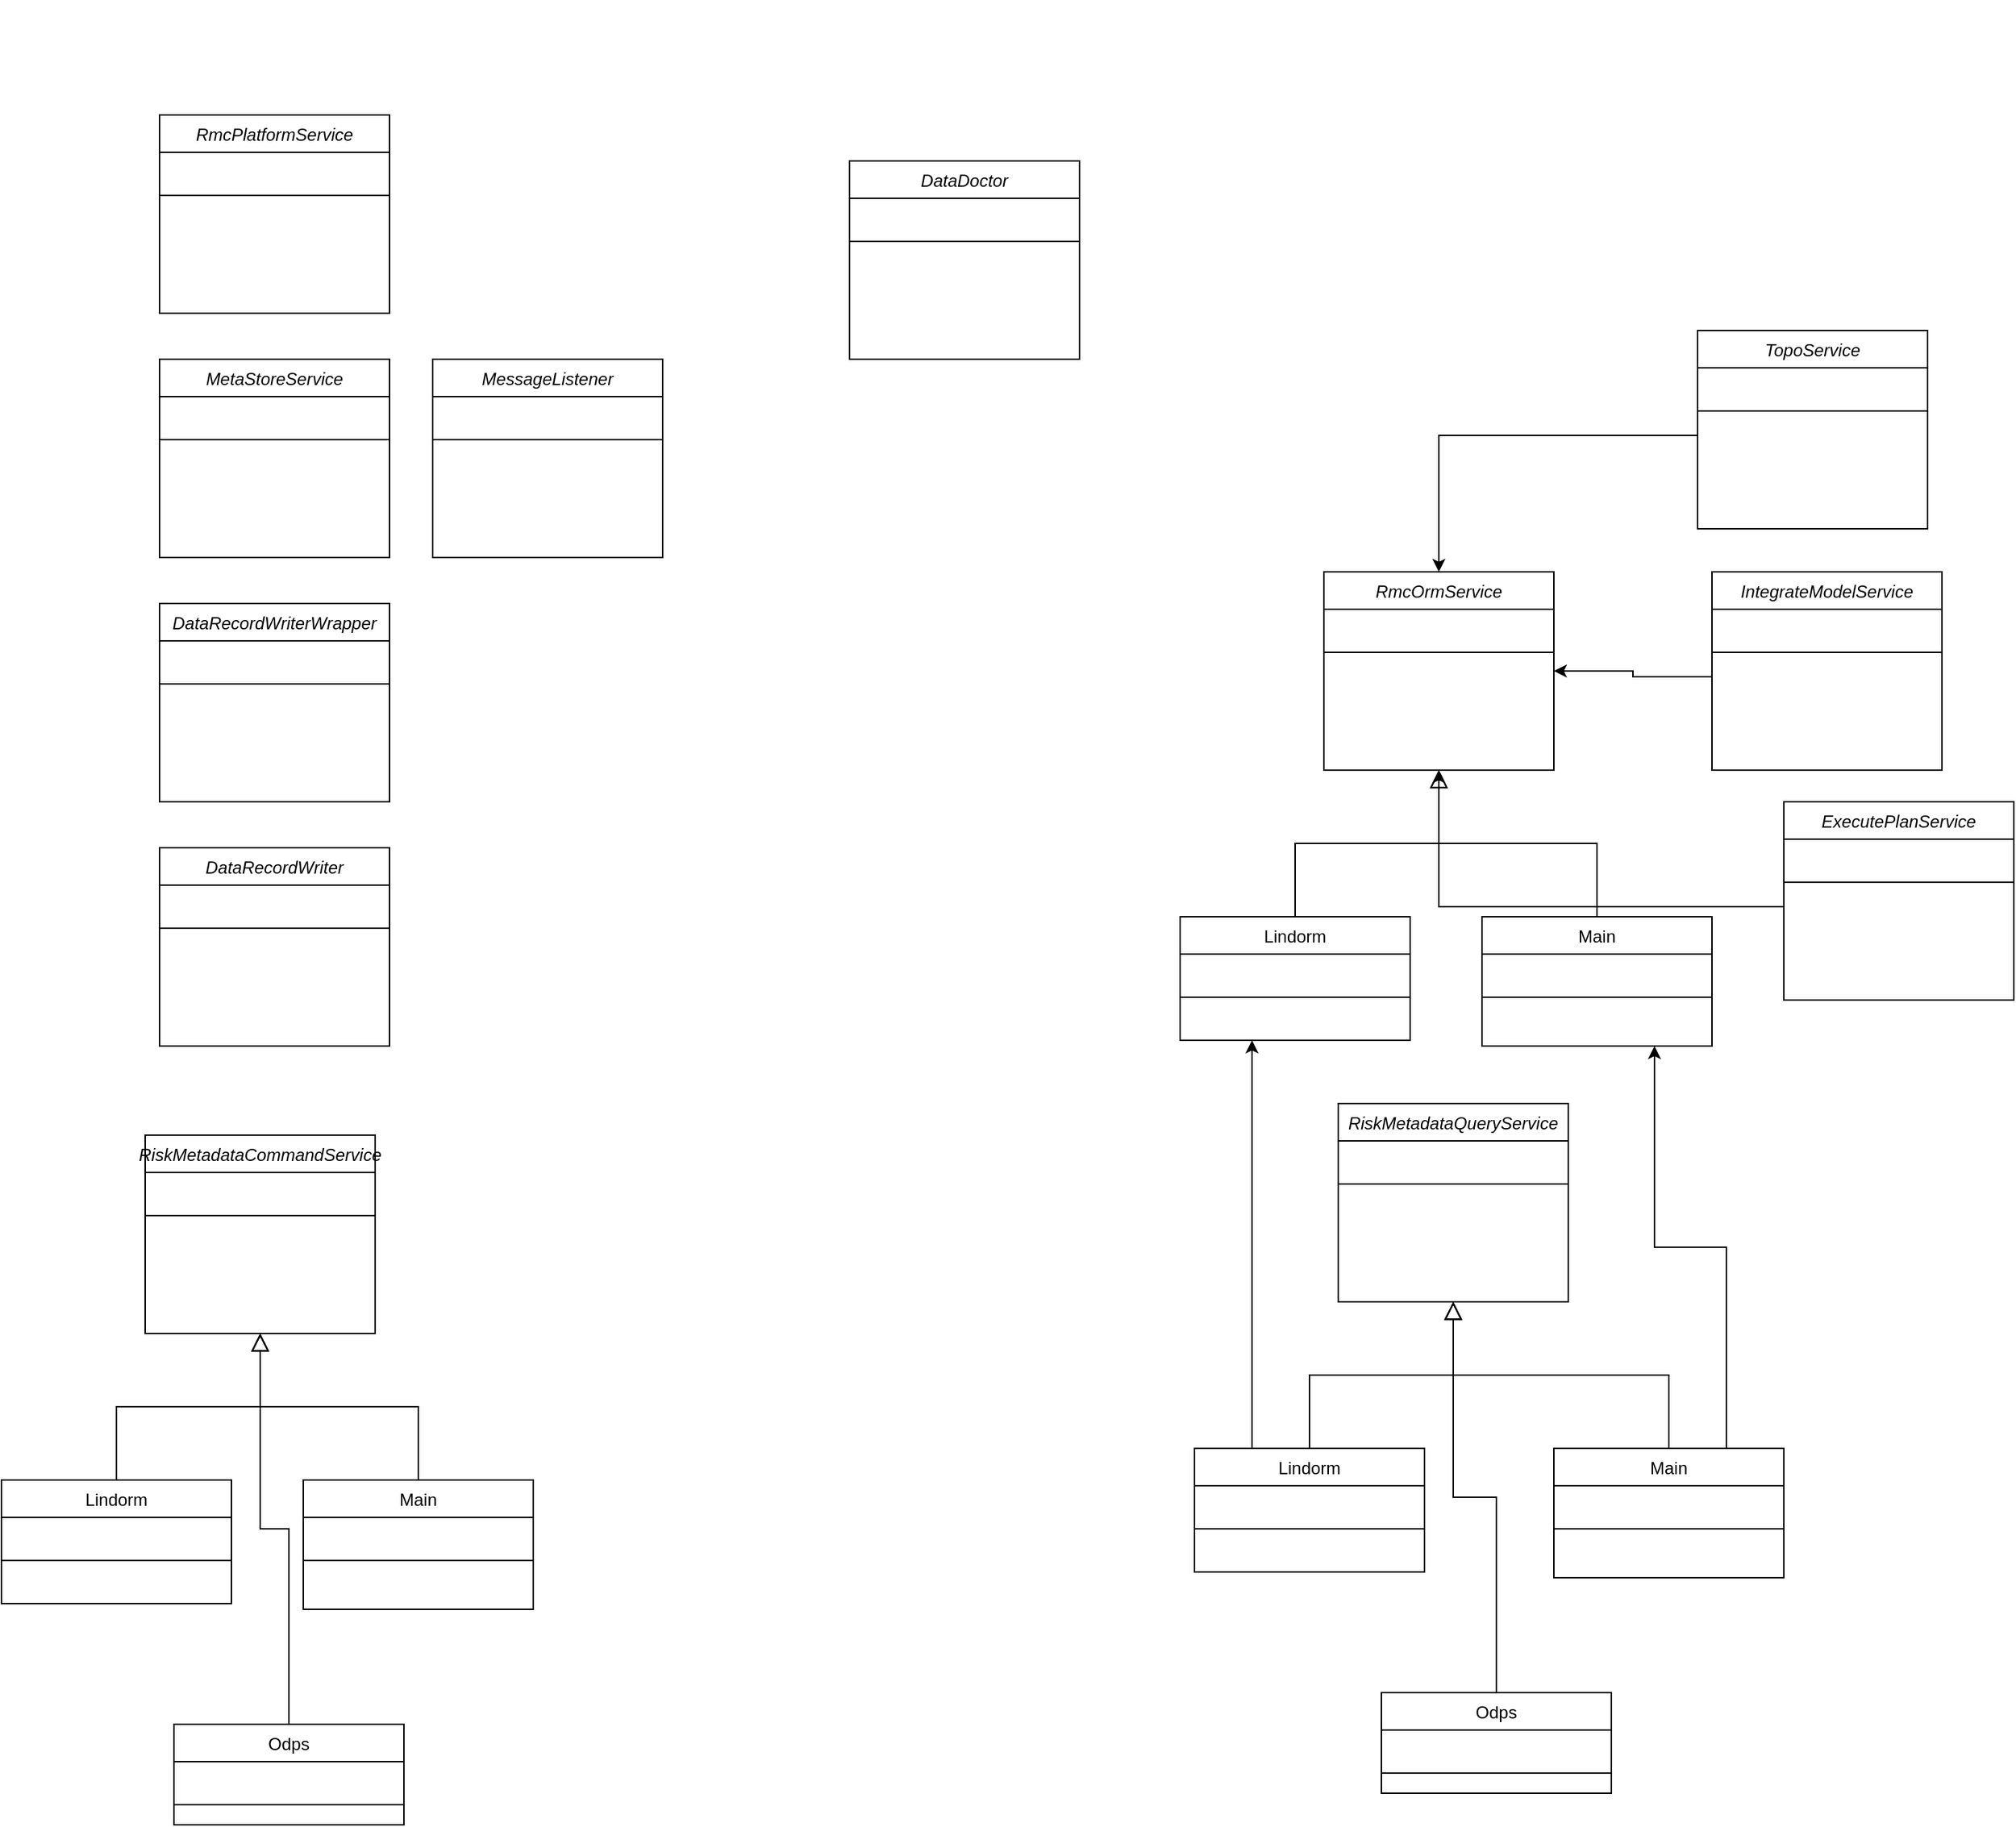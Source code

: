 <mxfile version="13.3.9" type="github">
  <diagram id="C5RBs43oDa-KdzZeNtuy" name="Page-1">
    <mxGraphModel dx="2713" dy="2498" grid="1" gridSize="10" guides="1" tooltips="1" connect="1" arrows="1" fold="1" page="1" pageScale="1" pageWidth="827" pageHeight="1169" math="0" shadow="0">
      <root>
        <mxCell id="WIyWlLk6GJQsqaUBKTNV-0" />
        <mxCell id="WIyWlLk6GJQsqaUBKTNV-1" parent="WIyWlLk6GJQsqaUBKTNV-0" />
        <mxCell id="zkfFHV4jXpPFQw0GAbJ--12" value="" style="endArrow=block;endSize=10;endFill=0;shadow=0;strokeWidth=1;rounded=0;edgeStyle=elbowEdgeStyle;elbow=vertical;" parent="WIyWlLk6GJQsqaUBKTNV-1" source="zkfFHV4jXpPFQw0GAbJ--6" target="zkfFHV4jXpPFQw0GAbJ--0" edge="1">
          <mxGeometry width="160" relative="1" as="geometry">
            <mxPoint x="250" y="373" as="sourcePoint" />
            <mxPoint x="250" y="373" as="targetPoint" />
          </mxGeometry>
        </mxCell>
        <mxCell id="zkfFHV4jXpPFQw0GAbJ--16" value="" style="endArrow=block;endSize=10;endFill=0;shadow=0;strokeWidth=1;rounded=0;edgeStyle=elbowEdgeStyle;elbow=vertical;" parent="WIyWlLk6GJQsqaUBKTNV-1" source="zkfFHV4jXpPFQw0GAbJ--13" target="zkfFHV4jXpPFQw0GAbJ--0" edge="1">
          <mxGeometry width="160" relative="1" as="geometry">
            <mxPoint x="260" y="543" as="sourcePoint" />
            <mxPoint x="360" y="441" as="targetPoint" />
          </mxGeometry>
        </mxCell>
        <mxCell id="yCxRsR1pQEP0NpyybWnr-8" value="" style="endArrow=block;endSize=10;endFill=0;shadow=0;strokeWidth=1;rounded=0;edgeStyle=elbowEdgeStyle;elbow=vertical;" edge="1" parent="WIyWlLk6GJQsqaUBKTNV-1" source="yCxRsR1pQEP0NpyybWnr-4" target="yCxRsR1pQEP0NpyybWnr-0">
          <mxGeometry width="160" relative="1" as="geometry">
            <mxPoint x="1080" y="351" as="sourcePoint" />
            <mxPoint x="1080" y="351" as="targetPoint" />
          </mxGeometry>
        </mxCell>
        <mxCell id="yCxRsR1pQEP0NpyybWnr-12" value="" style="endArrow=block;endSize=10;endFill=0;shadow=0;strokeWidth=1;rounded=0;edgeStyle=elbowEdgeStyle;elbow=vertical;" edge="1" parent="WIyWlLk6GJQsqaUBKTNV-1" source="yCxRsR1pQEP0NpyybWnr-9" target="yCxRsR1pQEP0NpyybWnr-0">
          <mxGeometry width="160" relative="1" as="geometry">
            <mxPoint x="1090" y="521" as="sourcePoint" />
            <mxPoint x="1190" y="419" as="targetPoint" />
          </mxGeometry>
        </mxCell>
        <mxCell id="yCxRsR1pQEP0NpyybWnr-19" value="" style="endArrow=block;endSize=10;endFill=0;shadow=0;strokeWidth=1;rounded=0;edgeStyle=elbowEdgeStyle;elbow=vertical;entryX=0.5;entryY=1;entryDx=0;entryDy=0;exitX=0.5;exitY=0;exitDx=0;exitDy=0;" edge="1" parent="WIyWlLk6GJQsqaUBKTNV-1" source="yCxRsR1pQEP0NpyybWnr-16" target="yCxRsR1pQEP0NpyybWnr-0">
          <mxGeometry width="160" relative="1" as="geometry">
            <mxPoint x="1300" y="518" as="sourcePoint" />
            <mxPoint x="1190" y="416" as="targetPoint" />
          </mxGeometry>
        </mxCell>
        <mxCell id="yCxRsR1pQEP0NpyybWnr-20" value="" style="endArrow=block;endSize=10;endFill=0;shadow=0;strokeWidth=1;rounded=0;edgeStyle=elbowEdgeStyle;elbow=vertical;exitX=0.5;exitY=0;exitDx=0;exitDy=0;" edge="1" parent="WIyWlLk6GJQsqaUBKTNV-1" source="yCxRsR1pQEP0NpyybWnr-13">
          <mxGeometry width="160" relative="1" as="geometry">
            <mxPoint x="890" y="550" as="sourcePoint" />
            <mxPoint x="350" y="428" as="targetPoint" />
          </mxGeometry>
        </mxCell>
        <mxCell id="zkfFHV4jXpPFQw0GAbJ--0" value="RiskMetadataCommandService" style="swimlane;fontStyle=2;align=center;verticalAlign=top;childLayout=stackLayout;horizontal=1;startSize=26;horizontalStack=0;resizeParent=1;resizeLast=0;collapsible=1;marginBottom=0;rounded=0;shadow=0;strokeWidth=1;" parent="WIyWlLk6GJQsqaUBKTNV-1" vertex="1">
          <mxGeometry x="270" y="290" width="160" height="138" as="geometry">
            <mxRectangle x="230" y="140" width="160" height="26" as="alternateBounds" />
          </mxGeometry>
        </mxCell>
        <mxCell id="zkfFHV4jXpPFQw0GAbJ--2" value=" " style="text;align=left;verticalAlign=top;spacingLeft=4;spacingRight=4;overflow=hidden;rotatable=0;points=[[0,0.5],[1,0.5]];portConstraint=eastwest;rounded=0;shadow=0;html=0;" parent="zkfFHV4jXpPFQw0GAbJ--0" vertex="1">
          <mxGeometry y="26" width="160" height="26" as="geometry" />
        </mxCell>
        <mxCell id="zkfFHV4jXpPFQw0GAbJ--4" value="" style="line;html=1;strokeWidth=1;align=left;verticalAlign=middle;spacingTop=-1;spacingLeft=3;spacingRight=3;rotatable=0;labelPosition=right;points=[];portConstraint=eastwest;" parent="zkfFHV4jXpPFQw0GAbJ--0" vertex="1">
          <mxGeometry y="52" width="160" height="8" as="geometry" />
        </mxCell>
        <mxCell id="zkfFHV4jXpPFQw0GAbJ--5" value=" " style="text;align=left;verticalAlign=top;spacingLeft=4;spacingRight=4;overflow=hidden;rotatable=0;points=[[0,0.5],[1,0.5]];portConstraint=eastwest;" parent="zkfFHV4jXpPFQw0GAbJ--0" vertex="1">
          <mxGeometry y="60" width="160" height="26" as="geometry" />
        </mxCell>
        <mxCell id="zkfFHV4jXpPFQw0GAbJ--6" value="Lindorm" style="swimlane;fontStyle=0;align=center;verticalAlign=top;childLayout=stackLayout;horizontal=1;startSize=26;horizontalStack=0;resizeParent=1;resizeLast=0;collapsible=1;marginBottom=0;rounded=0;shadow=0;strokeWidth=1;" parent="WIyWlLk6GJQsqaUBKTNV-1" vertex="1">
          <mxGeometry x="170" y="530" width="160" height="86" as="geometry">
            <mxRectangle x="130" y="380" width="160" height="26" as="alternateBounds" />
          </mxGeometry>
        </mxCell>
        <mxCell id="zkfFHV4jXpPFQw0GAbJ--7" value=" " style="text;align=left;verticalAlign=top;spacingLeft=4;spacingRight=4;overflow=hidden;rotatable=0;points=[[0,0.5],[1,0.5]];portConstraint=eastwest;" parent="zkfFHV4jXpPFQw0GAbJ--6" vertex="1">
          <mxGeometry y="26" width="160" height="26" as="geometry" />
        </mxCell>
        <mxCell id="zkfFHV4jXpPFQw0GAbJ--9" value="" style="line;html=1;strokeWidth=1;align=left;verticalAlign=middle;spacingTop=-1;spacingLeft=3;spacingRight=3;rotatable=0;labelPosition=right;points=[];portConstraint=eastwest;" parent="zkfFHV4jXpPFQw0GAbJ--6" vertex="1">
          <mxGeometry y="52" width="160" height="8" as="geometry" />
        </mxCell>
        <mxCell id="zkfFHV4jXpPFQw0GAbJ--10" value=" " style="text;align=left;verticalAlign=top;spacingLeft=4;spacingRight=4;overflow=hidden;rotatable=0;points=[[0,0.5],[1,0.5]];portConstraint=eastwest;fontStyle=4" parent="zkfFHV4jXpPFQw0GAbJ--6" vertex="1">
          <mxGeometry y="60" width="160" height="26" as="geometry" />
        </mxCell>
        <mxCell id="zkfFHV4jXpPFQw0GAbJ--13" value="Main" style="swimlane;fontStyle=0;align=center;verticalAlign=top;childLayout=stackLayout;horizontal=1;startSize=26;horizontalStack=0;resizeParent=1;resizeLast=0;collapsible=1;marginBottom=0;rounded=0;shadow=0;strokeWidth=1;" parent="WIyWlLk6GJQsqaUBKTNV-1" vertex="1">
          <mxGeometry x="380" y="530" width="160" height="90" as="geometry">
            <mxRectangle x="340" y="380" width="170" height="26" as="alternateBounds" />
          </mxGeometry>
        </mxCell>
        <mxCell id="zkfFHV4jXpPFQw0GAbJ--14" value=" " style="text;align=left;verticalAlign=top;spacingLeft=4;spacingRight=4;overflow=hidden;rotatable=0;points=[[0,0.5],[1,0.5]];portConstraint=eastwest;" parent="zkfFHV4jXpPFQw0GAbJ--13" vertex="1">
          <mxGeometry y="26" width="160" height="26" as="geometry" />
        </mxCell>
        <mxCell id="zkfFHV4jXpPFQw0GAbJ--15" value="" style="line;html=1;strokeWidth=1;align=left;verticalAlign=middle;spacingTop=-1;spacingLeft=3;spacingRight=3;rotatable=0;labelPosition=right;points=[];portConstraint=eastwest;" parent="zkfFHV4jXpPFQw0GAbJ--13" vertex="1">
          <mxGeometry y="52" width="160" height="8" as="geometry" />
        </mxCell>
        <mxCell id="yCxRsR1pQEP0NpyybWnr-35" style="edgeStyle=orthogonalEdgeStyle;rounded=0;orthogonalLoop=1;jettySize=auto;html=1;exitX=0.25;exitY=0;exitDx=0;exitDy=0;" edge="1" parent="WIyWlLk6GJQsqaUBKTNV-1" source="yCxRsR1pQEP0NpyybWnr-4" target="yCxRsR1pQEP0NpyybWnr-30">
          <mxGeometry relative="1" as="geometry">
            <Array as="points">
              <mxPoint x="1040" y="288" />
              <mxPoint x="1040" y="288" />
            </Array>
          </mxGeometry>
        </mxCell>
        <mxCell id="yCxRsR1pQEP0NpyybWnr-13" value="Odps" style="swimlane;fontStyle=0;align=center;verticalAlign=top;childLayout=stackLayout;horizontal=1;startSize=26;horizontalStack=0;resizeParent=1;resizeLast=0;collapsible=1;marginBottom=0;rounded=0;shadow=0;strokeWidth=1;" vertex="1" parent="WIyWlLk6GJQsqaUBKTNV-1">
          <mxGeometry x="290" y="700" width="160" height="70" as="geometry">
            <mxRectangle x="340" y="380" width="170" height="26" as="alternateBounds" />
          </mxGeometry>
        </mxCell>
        <mxCell id="yCxRsR1pQEP0NpyybWnr-14" value=" " style="text;align=left;verticalAlign=top;spacingLeft=4;spacingRight=4;overflow=hidden;rotatable=0;points=[[0,0.5],[1,0.5]];portConstraint=eastwest;" vertex="1" parent="yCxRsR1pQEP0NpyybWnr-13">
          <mxGeometry y="26" width="160" height="26" as="geometry" />
        </mxCell>
        <mxCell id="yCxRsR1pQEP0NpyybWnr-15" value="" style="line;html=1;strokeWidth=1;align=left;verticalAlign=middle;spacingTop=-1;spacingLeft=3;spacingRight=3;rotatable=0;labelPosition=right;points=[];portConstraint=eastwest;" vertex="1" parent="yCxRsR1pQEP0NpyybWnr-13">
          <mxGeometry y="52" width="160" height="8" as="geometry" />
        </mxCell>
        <mxCell id="yCxRsR1pQEP0NpyybWnr-36" style="edgeStyle=orthogonalEdgeStyle;rounded=0;orthogonalLoop=1;jettySize=auto;html=1;exitX=0.75;exitY=0;exitDx=0;exitDy=0;entryX=0.75;entryY=1;entryDx=0;entryDy=0;" edge="1" parent="WIyWlLk6GJQsqaUBKTNV-1" source="yCxRsR1pQEP0NpyybWnr-9" target="yCxRsR1pQEP0NpyybWnr-31">
          <mxGeometry relative="1" as="geometry" />
        </mxCell>
        <mxCell id="yCxRsR1pQEP0NpyybWnr-21" value="" style="endArrow=block;endSize=10;endFill=0;shadow=0;strokeWidth=1;rounded=0;edgeStyle=elbowEdgeStyle;elbow=vertical;" edge="1" parent="WIyWlLk6GJQsqaUBKTNV-1" source="yCxRsR1pQEP0NpyybWnr-27" target="yCxRsR1pQEP0NpyybWnr-23">
          <mxGeometry width="160" relative="1" as="geometry">
            <mxPoint x="1070" y="-19" as="sourcePoint" />
            <mxPoint x="1070" y="-19" as="targetPoint" />
          </mxGeometry>
        </mxCell>
        <mxCell id="yCxRsR1pQEP0NpyybWnr-22" value="" style="endArrow=block;endSize=10;endFill=0;shadow=0;strokeWidth=1;rounded=0;edgeStyle=elbowEdgeStyle;elbow=vertical;" edge="1" parent="WIyWlLk6GJQsqaUBKTNV-1" source="yCxRsR1pQEP0NpyybWnr-31" target="yCxRsR1pQEP0NpyybWnr-23">
          <mxGeometry width="160" relative="1" as="geometry">
            <mxPoint x="1080" y="151" as="sourcePoint" />
            <mxPoint x="1180" y="49" as="targetPoint" />
          </mxGeometry>
        </mxCell>
        <mxCell id="yCxRsR1pQEP0NpyybWnr-37" value="&lt;pre style=&quot;background-color: #2b2b2b ; color: #a9b7c6 ; font-family: &amp;#34;menlo&amp;#34; ; font-size: 9.0pt&quot;&gt;&lt;br&gt;&lt;/pre&gt;" style="text;html=1;align=center;verticalAlign=middle;resizable=0;points=[];autosize=1;" vertex="1" parent="WIyWlLk6GJQsqaUBKTNV-1">
          <mxGeometry x="1524" y="72" width="20" height="40" as="geometry" />
        </mxCell>
        <mxCell id="yCxRsR1pQEP0NpyybWnr-50" value="DataRecordWriter" style="swimlane;fontStyle=2;align=center;verticalAlign=top;childLayout=stackLayout;horizontal=1;startSize=26;horizontalStack=0;resizeParent=1;resizeLast=0;collapsible=1;marginBottom=0;rounded=0;shadow=0;strokeWidth=1;" vertex="1" parent="WIyWlLk6GJQsqaUBKTNV-1">
          <mxGeometry x="280" y="90" width="160" height="138" as="geometry">
            <mxRectangle x="230" y="140" width="160" height="26" as="alternateBounds" />
          </mxGeometry>
        </mxCell>
        <mxCell id="yCxRsR1pQEP0NpyybWnr-51" value=" " style="text;align=left;verticalAlign=top;spacingLeft=4;spacingRight=4;overflow=hidden;rotatable=0;points=[[0,0.5],[1,0.5]];portConstraint=eastwest;rounded=0;shadow=0;html=0;" vertex="1" parent="yCxRsR1pQEP0NpyybWnr-50">
          <mxGeometry y="26" width="160" height="26" as="geometry" />
        </mxCell>
        <mxCell id="yCxRsR1pQEP0NpyybWnr-52" value="" style="line;html=1;strokeWidth=1;align=left;verticalAlign=middle;spacingTop=-1;spacingLeft=3;spacingRight=3;rotatable=0;labelPosition=right;points=[];portConstraint=eastwest;" vertex="1" parent="yCxRsR1pQEP0NpyybWnr-50">
          <mxGeometry y="52" width="160" height="8" as="geometry" />
        </mxCell>
        <mxCell id="yCxRsR1pQEP0NpyybWnr-53" value=" " style="text;align=left;verticalAlign=top;spacingLeft=4;spacingRight=4;overflow=hidden;rotatable=0;points=[[0,0.5],[1,0.5]];portConstraint=eastwest;" vertex="1" parent="yCxRsR1pQEP0NpyybWnr-50">
          <mxGeometry y="60" width="160" height="26" as="geometry" />
        </mxCell>
        <mxCell id="yCxRsR1pQEP0NpyybWnr-54" value="DataRecordWriterWrapper" style="swimlane;fontStyle=2;align=center;verticalAlign=top;childLayout=stackLayout;horizontal=1;startSize=26;horizontalStack=0;resizeParent=1;resizeLast=0;collapsible=1;marginBottom=0;rounded=0;shadow=0;strokeWidth=1;" vertex="1" parent="WIyWlLk6GJQsqaUBKTNV-1">
          <mxGeometry x="280" y="-80" width="160" height="138" as="geometry">
            <mxRectangle x="230" y="140" width="160" height="26" as="alternateBounds" />
          </mxGeometry>
        </mxCell>
        <mxCell id="yCxRsR1pQEP0NpyybWnr-55" value=" " style="text;align=left;verticalAlign=top;spacingLeft=4;spacingRight=4;overflow=hidden;rotatable=0;points=[[0,0.5],[1,0.5]];portConstraint=eastwest;rounded=0;shadow=0;html=0;" vertex="1" parent="yCxRsR1pQEP0NpyybWnr-54">
          <mxGeometry y="26" width="160" height="26" as="geometry" />
        </mxCell>
        <mxCell id="yCxRsR1pQEP0NpyybWnr-56" value="" style="line;html=1;strokeWidth=1;align=left;verticalAlign=middle;spacingTop=-1;spacingLeft=3;spacingRight=3;rotatable=0;labelPosition=right;points=[];portConstraint=eastwest;" vertex="1" parent="yCxRsR1pQEP0NpyybWnr-54">
          <mxGeometry y="52" width="160" height="8" as="geometry" />
        </mxCell>
        <mxCell id="yCxRsR1pQEP0NpyybWnr-57" value=" " style="text;align=left;verticalAlign=top;spacingLeft=4;spacingRight=4;overflow=hidden;rotatable=0;points=[[0,0.5],[1,0.5]];portConstraint=eastwest;" vertex="1" parent="yCxRsR1pQEP0NpyybWnr-54">
          <mxGeometry y="60" width="160" height="26" as="geometry" />
        </mxCell>
        <mxCell id="yCxRsR1pQEP0NpyybWnr-58" value="&lt;pre style=&quot;background-color: #2b2b2b ; color: #a9b7c6 ; font-family: &amp;#34;menlo&amp;#34; ; font-size: 9.0pt&quot;&gt;&lt;br&gt;&lt;/pre&gt;" style="text;whiteSpace=wrap;html=1;" vertex="1" parent="WIyWlLk6GJQsqaUBKTNV-1">
          <mxGeometry x="490" y="-120" width="190" height="50" as="geometry" />
        </mxCell>
        <mxCell id="yCxRsR1pQEP0NpyybWnr-59" value="MetaStoreService" style="swimlane;fontStyle=2;align=center;verticalAlign=top;childLayout=stackLayout;horizontal=1;startSize=26;horizontalStack=0;resizeParent=1;resizeLast=0;collapsible=1;marginBottom=0;rounded=0;shadow=0;strokeWidth=1;" vertex="1" parent="WIyWlLk6GJQsqaUBKTNV-1">
          <mxGeometry x="280" y="-250" width="160" height="138" as="geometry">
            <mxRectangle x="230" y="140" width="160" height="26" as="alternateBounds" />
          </mxGeometry>
        </mxCell>
        <mxCell id="yCxRsR1pQEP0NpyybWnr-60" value=" " style="text;align=left;verticalAlign=top;spacingLeft=4;spacingRight=4;overflow=hidden;rotatable=0;points=[[0,0.5],[1,0.5]];portConstraint=eastwest;rounded=0;shadow=0;html=0;" vertex="1" parent="yCxRsR1pQEP0NpyybWnr-59">
          <mxGeometry y="26" width="160" height="26" as="geometry" />
        </mxCell>
        <mxCell id="yCxRsR1pQEP0NpyybWnr-61" value="" style="line;html=1;strokeWidth=1;align=left;verticalAlign=middle;spacingTop=-1;spacingLeft=3;spacingRight=3;rotatable=0;labelPosition=right;points=[];portConstraint=eastwest;" vertex="1" parent="yCxRsR1pQEP0NpyybWnr-59">
          <mxGeometry y="52" width="160" height="8" as="geometry" />
        </mxCell>
        <mxCell id="yCxRsR1pQEP0NpyybWnr-62" value=" " style="text;align=left;verticalAlign=top;spacingLeft=4;spacingRight=4;overflow=hidden;rotatable=0;points=[[0,0.5],[1,0.5]];portConstraint=eastwest;" vertex="1" parent="yCxRsR1pQEP0NpyybWnr-59">
          <mxGeometry y="60" width="160" height="26" as="geometry" />
        </mxCell>
        <mxCell id="yCxRsR1pQEP0NpyybWnr-63" value="&lt;pre style=&quot;background-color: #2b2b2b ; color: #a9b7c6 ; font-family: &amp;#34;menlo&amp;#34; ; font-size: 9.0pt&quot;&gt;&lt;br&gt;&lt;/pre&gt;" style="text;whiteSpace=wrap;html=1;" vertex="1" parent="WIyWlLk6GJQsqaUBKTNV-1">
          <mxGeometry x="180" y="-500" width="140" height="50" as="geometry" />
        </mxCell>
        <mxCell id="yCxRsR1pQEP0NpyybWnr-64" value="MessageListener" style="swimlane;fontStyle=2;align=center;verticalAlign=top;childLayout=stackLayout;horizontal=1;startSize=26;horizontalStack=0;resizeParent=1;resizeLast=0;collapsible=1;marginBottom=0;rounded=0;shadow=0;strokeWidth=1;" vertex="1" parent="WIyWlLk6GJQsqaUBKTNV-1">
          <mxGeometry x="470" y="-250" width="160" height="138" as="geometry">
            <mxRectangle x="230" y="140" width="160" height="26" as="alternateBounds" />
          </mxGeometry>
        </mxCell>
        <mxCell id="yCxRsR1pQEP0NpyybWnr-65" value=" " style="text;align=left;verticalAlign=top;spacingLeft=4;spacingRight=4;overflow=hidden;rotatable=0;points=[[0,0.5],[1,0.5]];portConstraint=eastwest;rounded=0;shadow=0;html=0;" vertex="1" parent="yCxRsR1pQEP0NpyybWnr-64">
          <mxGeometry y="26" width="160" height="26" as="geometry" />
        </mxCell>
        <mxCell id="yCxRsR1pQEP0NpyybWnr-66" value="" style="line;html=1;strokeWidth=1;align=left;verticalAlign=middle;spacingTop=-1;spacingLeft=3;spacingRight=3;rotatable=0;labelPosition=right;points=[];portConstraint=eastwest;" vertex="1" parent="yCxRsR1pQEP0NpyybWnr-64">
          <mxGeometry y="52" width="160" height="8" as="geometry" />
        </mxCell>
        <mxCell id="yCxRsR1pQEP0NpyybWnr-67" value=" " style="text;align=left;verticalAlign=top;spacingLeft=4;spacingRight=4;overflow=hidden;rotatable=0;points=[[0,0.5],[1,0.5]];portConstraint=eastwest;" vertex="1" parent="yCxRsR1pQEP0NpyybWnr-64">
          <mxGeometry y="60" width="160" height="26" as="geometry" />
        </mxCell>
        <mxCell id="yCxRsR1pQEP0NpyybWnr-68" value="RmcPlatformService" style="swimlane;fontStyle=2;align=center;verticalAlign=top;childLayout=stackLayout;horizontal=1;startSize=26;horizontalStack=0;resizeParent=1;resizeLast=0;collapsible=1;marginBottom=0;rounded=0;shadow=0;strokeWidth=1;" vertex="1" parent="WIyWlLk6GJQsqaUBKTNV-1">
          <mxGeometry x="280" y="-420" width="160" height="138" as="geometry">
            <mxRectangle x="230" y="140" width="160" height="26" as="alternateBounds" />
          </mxGeometry>
        </mxCell>
        <mxCell id="yCxRsR1pQEP0NpyybWnr-69" value=" " style="text;align=left;verticalAlign=top;spacingLeft=4;spacingRight=4;overflow=hidden;rotatable=0;points=[[0,0.5],[1,0.5]];portConstraint=eastwest;rounded=0;shadow=0;html=0;" vertex="1" parent="yCxRsR1pQEP0NpyybWnr-68">
          <mxGeometry y="26" width="160" height="26" as="geometry" />
        </mxCell>
        <mxCell id="yCxRsR1pQEP0NpyybWnr-70" value="" style="line;html=1;strokeWidth=1;align=left;verticalAlign=middle;spacingTop=-1;spacingLeft=3;spacingRight=3;rotatable=0;labelPosition=right;points=[];portConstraint=eastwest;" vertex="1" parent="yCxRsR1pQEP0NpyybWnr-68">
          <mxGeometry y="52" width="160" height="8" as="geometry" />
        </mxCell>
        <mxCell id="yCxRsR1pQEP0NpyybWnr-71" value=" " style="text;align=left;verticalAlign=top;spacingLeft=4;spacingRight=4;overflow=hidden;rotatable=0;points=[[0,0.5],[1,0.5]];portConstraint=eastwest;" vertex="1" parent="yCxRsR1pQEP0NpyybWnr-68">
          <mxGeometry y="60" width="160" height="26" as="geometry" />
        </mxCell>
        <mxCell id="yCxRsR1pQEP0NpyybWnr-76" style="edgeStyle=orthogonalEdgeStyle;rounded=0;orthogonalLoop=1;jettySize=auto;html=1;exitX=0;exitY=0.5;exitDx=0;exitDy=0;" edge="1" parent="WIyWlLk6GJQsqaUBKTNV-1" source="yCxRsR1pQEP0NpyybWnr-41" target="yCxRsR1pQEP0NpyybWnr-23">
          <mxGeometry relative="1" as="geometry" />
        </mxCell>
        <mxCell id="yCxRsR1pQEP0NpyybWnr-77" style="edgeStyle=orthogonalEdgeStyle;rounded=0;orthogonalLoop=1;jettySize=auto;html=1;exitX=0;exitY=0.5;exitDx=0;exitDy=0;" edge="1" parent="WIyWlLk6GJQsqaUBKTNV-1" source="yCxRsR1pQEP0NpyybWnr-45" target="yCxRsR1pQEP0NpyybWnr-23">
          <mxGeometry relative="1" as="geometry" />
        </mxCell>
        <mxCell id="yCxRsR1pQEP0NpyybWnr-78" style="edgeStyle=orthogonalEdgeStyle;rounded=0;orthogonalLoop=1;jettySize=auto;html=1;exitX=0;exitY=0.5;exitDx=0;exitDy=0;" edge="1" parent="WIyWlLk6GJQsqaUBKTNV-1" source="yCxRsR1pQEP0NpyybWnr-49" target="yCxRsR1pQEP0NpyybWnr-23">
          <mxGeometry relative="1" as="geometry" />
        </mxCell>
        <mxCell id="yCxRsR1pQEP0NpyybWnr-0" value="RiskMetadataQueryService" style="swimlane;fontStyle=2;align=center;verticalAlign=top;childLayout=stackLayout;horizontal=1;startSize=26;horizontalStack=0;resizeParent=1;resizeLast=0;collapsible=1;marginBottom=0;rounded=0;shadow=0;strokeWidth=1;" vertex="1" parent="WIyWlLk6GJQsqaUBKTNV-1">
          <mxGeometry x="1100" y="268" width="160" height="138" as="geometry">
            <mxRectangle x="230" y="140" width="160" height="26" as="alternateBounds" />
          </mxGeometry>
        </mxCell>
        <mxCell id="yCxRsR1pQEP0NpyybWnr-1" value=" " style="text;align=left;verticalAlign=top;spacingLeft=4;spacingRight=4;overflow=hidden;rotatable=0;points=[[0,0.5],[1,0.5]];portConstraint=eastwest;rounded=0;shadow=0;html=0;" vertex="1" parent="yCxRsR1pQEP0NpyybWnr-0">
          <mxGeometry y="26" width="160" height="26" as="geometry" />
        </mxCell>
        <mxCell id="yCxRsR1pQEP0NpyybWnr-2" value="" style="line;html=1;strokeWidth=1;align=left;verticalAlign=middle;spacingTop=-1;spacingLeft=3;spacingRight=3;rotatable=0;labelPosition=right;points=[];portConstraint=eastwest;" vertex="1" parent="yCxRsR1pQEP0NpyybWnr-0">
          <mxGeometry y="52" width="160" height="8" as="geometry" />
        </mxCell>
        <mxCell id="yCxRsR1pQEP0NpyybWnr-3" value=" " style="text;align=left;verticalAlign=top;spacingLeft=4;spacingRight=4;overflow=hidden;rotatable=0;points=[[0,0.5],[1,0.5]];portConstraint=eastwest;" vertex="1" parent="yCxRsR1pQEP0NpyybWnr-0">
          <mxGeometry y="60" width="160" height="26" as="geometry" />
        </mxCell>
        <mxCell id="yCxRsR1pQEP0NpyybWnr-4" value="Lindorm" style="swimlane;fontStyle=0;align=center;verticalAlign=top;childLayout=stackLayout;horizontal=1;startSize=26;horizontalStack=0;resizeParent=1;resizeLast=0;collapsible=1;marginBottom=0;rounded=0;shadow=0;strokeWidth=1;" vertex="1" parent="WIyWlLk6GJQsqaUBKTNV-1">
          <mxGeometry x="1000" y="508" width="160" height="86" as="geometry">
            <mxRectangle x="130" y="380" width="160" height="26" as="alternateBounds" />
          </mxGeometry>
        </mxCell>
        <mxCell id="yCxRsR1pQEP0NpyybWnr-5" value=" " style="text;align=left;verticalAlign=top;spacingLeft=4;spacingRight=4;overflow=hidden;rotatable=0;points=[[0,0.5],[1,0.5]];portConstraint=eastwest;" vertex="1" parent="yCxRsR1pQEP0NpyybWnr-4">
          <mxGeometry y="26" width="160" height="26" as="geometry" />
        </mxCell>
        <mxCell id="yCxRsR1pQEP0NpyybWnr-6" value="" style="line;html=1;strokeWidth=1;align=left;verticalAlign=middle;spacingTop=-1;spacingLeft=3;spacingRight=3;rotatable=0;labelPosition=right;points=[];portConstraint=eastwest;" vertex="1" parent="yCxRsR1pQEP0NpyybWnr-4">
          <mxGeometry y="52" width="160" height="8" as="geometry" />
        </mxCell>
        <mxCell id="yCxRsR1pQEP0NpyybWnr-7" value=" " style="text;align=left;verticalAlign=top;spacingLeft=4;spacingRight=4;overflow=hidden;rotatable=0;points=[[0,0.5],[1,0.5]];portConstraint=eastwest;fontStyle=4" vertex="1" parent="yCxRsR1pQEP0NpyybWnr-4">
          <mxGeometry y="60" width="160" height="26" as="geometry" />
        </mxCell>
        <mxCell id="yCxRsR1pQEP0NpyybWnr-16" value="Odps" style="swimlane;fontStyle=0;align=center;verticalAlign=top;childLayout=stackLayout;horizontal=1;startSize=26;horizontalStack=0;resizeParent=1;resizeLast=0;collapsible=1;marginBottom=0;rounded=0;shadow=0;strokeWidth=1;" vertex="1" parent="WIyWlLk6GJQsqaUBKTNV-1">
          <mxGeometry x="1130" y="678" width="160" height="70" as="geometry">
            <mxRectangle x="340" y="380" width="170" height="26" as="alternateBounds" />
          </mxGeometry>
        </mxCell>
        <mxCell id="yCxRsR1pQEP0NpyybWnr-17" value=" " style="text;align=left;verticalAlign=top;spacingLeft=4;spacingRight=4;overflow=hidden;rotatable=0;points=[[0,0.5],[1,0.5]];portConstraint=eastwest;" vertex="1" parent="yCxRsR1pQEP0NpyybWnr-16">
          <mxGeometry y="26" width="160" height="26" as="geometry" />
        </mxCell>
        <mxCell id="yCxRsR1pQEP0NpyybWnr-18" value="" style="line;html=1;strokeWidth=1;align=left;verticalAlign=middle;spacingTop=-1;spacingLeft=3;spacingRight=3;rotatable=0;labelPosition=right;points=[];portConstraint=eastwest;" vertex="1" parent="yCxRsR1pQEP0NpyybWnr-16">
          <mxGeometry y="52" width="160" height="8" as="geometry" />
        </mxCell>
        <mxCell id="yCxRsR1pQEP0NpyybWnr-9" value="Main" style="swimlane;fontStyle=0;align=center;verticalAlign=top;childLayout=stackLayout;horizontal=1;startSize=26;horizontalStack=0;resizeParent=1;resizeLast=0;collapsible=1;marginBottom=0;rounded=0;shadow=0;strokeWidth=1;" vertex="1" parent="WIyWlLk6GJQsqaUBKTNV-1">
          <mxGeometry x="1250" y="508" width="160" height="90" as="geometry">
            <mxRectangle x="340" y="380" width="170" height="26" as="alternateBounds" />
          </mxGeometry>
        </mxCell>
        <mxCell id="yCxRsR1pQEP0NpyybWnr-10" value=" " style="text;align=left;verticalAlign=top;spacingLeft=4;spacingRight=4;overflow=hidden;rotatable=0;points=[[0,0.5],[1,0.5]];portConstraint=eastwest;" vertex="1" parent="yCxRsR1pQEP0NpyybWnr-9">
          <mxGeometry y="26" width="160" height="26" as="geometry" />
        </mxCell>
        <mxCell id="yCxRsR1pQEP0NpyybWnr-11" value="" style="line;html=1;strokeWidth=1;align=left;verticalAlign=middle;spacingTop=-1;spacingLeft=3;spacingRight=3;rotatable=0;labelPosition=right;points=[];portConstraint=eastwest;" vertex="1" parent="yCxRsR1pQEP0NpyybWnr-9">
          <mxGeometry y="52" width="160" height="8" as="geometry" />
        </mxCell>
        <mxCell id="yCxRsR1pQEP0NpyybWnr-23" value="RmcOrmService" style="swimlane;fontStyle=2;align=center;verticalAlign=top;childLayout=stackLayout;horizontal=1;startSize=26;horizontalStack=0;resizeParent=1;resizeLast=0;collapsible=1;marginBottom=0;rounded=0;shadow=0;strokeWidth=1;" vertex="1" parent="WIyWlLk6GJQsqaUBKTNV-1">
          <mxGeometry x="1090" y="-102" width="160" height="138" as="geometry">
            <mxRectangle x="230" y="140" width="160" height="26" as="alternateBounds" />
          </mxGeometry>
        </mxCell>
        <mxCell id="yCxRsR1pQEP0NpyybWnr-24" value=" " style="text;align=left;verticalAlign=top;spacingLeft=4;spacingRight=4;overflow=hidden;rotatable=0;points=[[0,0.5],[1,0.5]];portConstraint=eastwest;rounded=0;shadow=0;html=0;" vertex="1" parent="yCxRsR1pQEP0NpyybWnr-23">
          <mxGeometry y="26" width="160" height="26" as="geometry" />
        </mxCell>
        <mxCell id="yCxRsR1pQEP0NpyybWnr-25" value="" style="line;html=1;strokeWidth=1;align=left;verticalAlign=middle;spacingTop=-1;spacingLeft=3;spacingRight=3;rotatable=0;labelPosition=right;points=[];portConstraint=eastwest;" vertex="1" parent="yCxRsR1pQEP0NpyybWnr-23">
          <mxGeometry y="52" width="160" height="8" as="geometry" />
        </mxCell>
        <mxCell id="yCxRsR1pQEP0NpyybWnr-26" value=" " style="text;align=left;verticalAlign=top;spacingLeft=4;spacingRight=4;overflow=hidden;rotatable=0;points=[[0,0.5],[1,0.5]];portConstraint=eastwest;" vertex="1" parent="yCxRsR1pQEP0NpyybWnr-23">
          <mxGeometry y="60" width="160" height="26" as="geometry" />
        </mxCell>
        <mxCell id="yCxRsR1pQEP0NpyybWnr-27" value="Lindorm" style="swimlane;fontStyle=0;align=center;verticalAlign=top;childLayout=stackLayout;horizontal=1;startSize=26;horizontalStack=0;resizeParent=1;resizeLast=0;collapsible=1;marginBottom=0;rounded=0;shadow=0;strokeWidth=1;" vertex="1" parent="WIyWlLk6GJQsqaUBKTNV-1">
          <mxGeometry x="990" y="138" width="160" height="86" as="geometry">
            <mxRectangle x="130" y="380" width="160" height="26" as="alternateBounds" />
          </mxGeometry>
        </mxCell>
        <mxCell id="yCxRsR1pQEP0NpyybWnr-28" value=" " style="text;align=left;verticalAlign=top;spacingLeft=4;spacingRight=4;overflow=hidden;rotatable=0;points=[[0,0.5],[1,0.5]];portConstraint=eastwest;" vertex="1" parent="yCxRsR1pQEP0NpyybWnr-27">
          <mxGeometry y="26" width="160" height="26" as="geometry" />
        </mxCell>
        <mxCell id="yCxRsR1pQEP0NpyybWnr-29" value="" style="line;html=1;strokeWidth=1;align=left;verticalAlign=middle;spacingTop=-1;spacingLeft=3;spacingRight=3;rotatable=0;labelPosition=right;points=[];portConstraint=eastwest;" vertex="1" parent="yCxRsR1pQEP0NpyybWnr-27">
          <mxGeometry y="52" width="160" height="8" as="geometry" />
        </mxCell>
        <mxCell id="yCxRsR1pQEP0NpyybWnr-30" value=" " style="text;align=left;verticalAlign=top;spacingLeft=4;spacingRight=4;overflow=hidden;rotatable=0;points=[[0,0.5],[1,0.5]];portConstraint=eastwest;fontStyle=4" vertex="1" parent="yCxRsR1pQEP0NpyybWnr-27">
          <mxGeometry y="60" width="160" height="26" as="geometry" />
        </mxCell>
        <mxCell id="yCxRsR1pQEP0NpyybWnr-31" value="Main" style="swimlane;fontStyle=0;align=center;verticalAlign=top;childLayout=stackLayout;horizontal=1;startSize=26;horizontalStack=0;resizeParent=1;resizeLast=0;collapsible=1;marginBottom=0;rounded=0;shadow=0;strokeWidth=1;" vertex="1" parent="WIyWlLk6GJQsqaUBKTNV-1">
          <mxGeometry x="1200" y="138" width="160" height="90" as="geometry">
            <mxRectangle x="340" y="380" width="170" height="26" as="alternateBounds" />
          </mxGeometry>
        </mxCell>
        <mxCell id="yCxRsR1pQEP0NpyybWnr-32" value=" " style="text;align=left;verticalAlign=top;spacingLeft=4;spacingRight=4;overflow=hidden;rotatable=0;points=[[0,0.5],[1,0.5]];portConstraint=eastwest;" vertex="1" parent="yCxRsR1pQEP0NpyybWnr-31">
          <mxGeometry y="26" width="160" height="26" as="geometry" />
        </mxCell>
        <mxCell id="yCxRsR1pQEP0NpyybWnr-33" value="" style="line;html=1;strokeWidth=1;align=left;verticalAlign=middle;spacingTop=-1;spacingLeft=3;spacingRight=3;rotatable=0;labelPosition=right;points=[];portConstraint=eastwest;" vertex="1" parent="yCxRsR1pQEP0NpyybWnr-31">
          <mxGeometry y="52" width="160" height="8" as="geometry" />
        </mxCell>
        <mxCell id="yCxRsR1pQEP0NpyybWnr-38" value="IntegrateModelService" style="swimlane;fontStyle=2;align=center;verticalAlign=top;childLayout=stackLayout;horizontal=1;startSize=26;horizontalStack=0;resizeParent=1;resizeLast=0;collapsible=1;marginBottom=0;rounded=0;shadow=0;strokeWidth=1;" vertex="1" parent="WIyWlLk6GJQsqaUBKTNV-1">
          <mxGeometry x="1360" y="-102" width="160" height="138" as="geometry">
            <mxRectangle x="230" y="140" width="160" height="26" as="alternateBounds" />
          </mxGeometry>
        </mxCell>
        <mxCell id="yCxRsR1pQEP0NpyybWnr-39" value=" " style="text;align=left;verticalAlign=top;spacingLeft=4;spacingRight=4;overflow=hidden;rotatable=0;points=[[0,0.5],[1,0.5]];portConstraint=eastwest;rounded=0;shadow=0;html=0;" vertex="1" parent="yCxRsR1pQEP0NpyybWnr-38">
          <mxGeometry y="26" width="160" height="26" as="geometry" />
        </mxCell>
        <mxCell id="yCxRsR1pQEP0NpyybWnr-40" value="" style="line;html=1;strokeWidth=1;align=left;verticalAlign=middle;spacingTop=-1;spacingLeft=3;spacingRight=3;rotatable=0;labelPosition=right;points=[];portConstraint=eastwest;" vertex="1" parent="yCxRsR1pQEP0NpyybWnr-38">
          <mxGeometry y="52" width="160" height="8" as="geometry" />
        </mxCell>
        <mxCell id="yCxRsR1pQEP0NpyybWnr-41" value=" " style="text;align=left;verticalAlign=top;spacingLeft=4;spacingRight=4;overflow=hidden;rotatable=0;points=[[0,0.5],[1,0.5]];portConstraint=eastwest;" vertex="1" parent="yCxRsR1pQEP0NpyybWnr-38">
          <mxGeometry y="60" width="160" height="26" as="geometry" />
        </mxCell>
        <mxCell id="yCxRsR1pQEP0NpyybWnr-42" value="ExecutePlanService" style="swimlane;fontStyle=2;align=center;verticalAlign=top;childLayout=stackLayout;horizontal=1;startSize=26;horizontalStack=0;resizeParent=1;resizeLast=0;collapsible=1;marginBottom=0;rounded=0;shadow=0;strokeWidth=1;" vertex="1" parent="WIyWlLk6GJQsqaUBKTNV-1">
          <mxGeometry x="1410" y="58" width="160" height="138" as="geometry">
            <mxRectangle x="230" y="140" width="160" height="26" as="alternateBounds" />
          </mxGeometry>
        </mxCell>
        <mxCell id="yCxRsR1pQEP0NpyybWnr-43" value=" " style="text;align=left;verticalAlign=top;spacingLeft=4;spacingRight=4;overflow=hidden;rotatable=0;points=[[0,0.5],[1,0.5]];portConstraint=eastwest;rounded=0;shadow=0;html=0;" vertex="1" parent="yCxRsR1pQEP0NpyybWnr-42">
          <mxGeometry y="26" width="160" height="26" as="geometry" />
        </mxCell>
        <mxCell id="yCxRsR1pQEP0NpyybWnr-44" value="" style="line;html=1;strokeWidth=1;align=left;verticalAlign=middle;spacingTop=-1;spacingLeft=3;spacingRight=3;rotatable=0;labelPosition=right;points=[];portConstraint=eastwest;" vertex="1" parent="yCxRsR1pQEP0NpyybWnr-42">
          <mxGeometry y="52" width="160" height="8" as="geometry" />
        </mxCell>
        <mxCell id="yCxRsR1pQEP0NpyybWnr-45" value=" " style="text;align=left;verticalAlign=top;spacingLeft=4;spacingRight=4;overflow=hidden;rotatable=0;points=[[0,0.5],[1,0.5]];portConstraint=eastwest;" vertex="1" parent="yCxRsR1pQEP0NpyybWnr-42">
          <mxGeometry y="60" width="160" height="26" as="geometry" />
        </mxCell>
        <mxCell id="yCxRsR1pQEP0NpyybWnr-46" value="TopoService" style="swimlane;fontStyle=2;align=center;verticalAlign=top;childLayout=stackLayout;horizontal=1;startSize=26;horizontalStack=0;resizeParent=1;resizeLast=0;collapsible=1;marginBottom=0;rounded=0;shadow=0;strokeWidth=1;" vertex="1" parent="WIyWlLk6GJQsqaUBKTNV-1">
          <mxGeometry x="1350" y="-270" width="160" height="138" as="geometry">
            <mxRectangle x="230" y="140" width="160" height="26" as="alternateBounds" />
          </mxGeometry>
        </mxCell>
        <mxCell id="yCxRsR1pQEP0NpyybWnr-47" value=" " style="text;align=left;verticalAlign=top;spacingLeft=4;spacingRight=4;overflow=hidden;rotatable=0;points=[[0,0.5],[1,0.5]];portConstraint=eastwest;rounded=0;shadow=0;html=0;" vertex="1" parent="yCxRsR1pQEP0NpyybWnr-46">
          <mxGeometry y="26" width="160" height="26" as="geometry" />
        </mxCell>
        <mxCell id="yCxRsR1pQEP0NpyybWnr-48" value="" style="line;html=1;strokeWidth=1;align=left;verticalAlign=middle;spacingTop=-1;spacingLeft=3;spacingRight=3;rotatable=0;labelPosition=right;points=[];portConstraint=eastwest;" vertex="1" parent="yCxRsR1pQEP0NpyybWnr-46">
          <mxGeometry y="52" width="160" height="8" as="geometry" />
        </mxCell>
        <mxCell id="yCxRsR1pQEP0NpyybWnr-49" value=" " style="text;align=left;verticalAlign=top;spacingLeft=4;spacingRight=4;overflow=hidden;rotatable=0;points=[[0,0.5],[1,0.5]];portConstraint=eastwest;" vertex="1" parent="yCxRsR1pQEP0NpyybWnr-46">
          <mxGeometry y="60" width="160" height="26" as="geometry" />
        </mxCell>
        <mxCell id="yCxRsR1pQEP0NpyybWnr-72" value="DataDoctor" style="swimlane;fontStyle=2;align=center;verticalAlign=top;childLayout=stackLayout;horizontal=1;startSize=26;horizontalStack=0;resizeParent=1;resizeLast=0;collapsible=1;marginBottom=0;rounded=0;shadow=0;strokeWidth=1;" vertex="1" parent="WIyWlLk6GJQsqaUBKTNV-1">
          <mxGeometry x="760" y="-388" width="160" height="138" as="geometry">
            <mxRectangle x="230" y="140" width="160" height="26" as="alternateBounds" />
          </mxGeometry>
        </mxCell>
        <mxCell id="yCxRsR1pQEP0NpyybWnr-73" value=" " style="text;align=left;verticalAlign=top;spacingLeft=4;spacingRight=4;overflow=hidden;rotatable=0;points=[[0,0.5],[1,0.5]];portConstraint=eastwest;rounded=0;shadow=0;html=0;" vertex="1" parent="yCxRsR1pQEP0NpyybWnr-72">
          <mxGeometry y="26" width="160" height="26" as="geometry" />
        </mxCell>
        <mxCell id="yCxRsR1pQEP0NpyybWnr-74" value="" style="line;html=1;strokeWidth=1;align=left;verticalAlign=middle;spacingTop=-1;spacingLeft=3;spacingRight=3;rotatable=0;labelPosition=right;points=[];portConstraint=eastwest;" vertex="1" parent="yCxRsR1pQEP0NpyybWnr-72">
          <mxGeometry y="52" width="160" height="8" as="geometry" />
        </mxCell>
        <mxCell id="yCxRsR1pQEP0NpyybWnr-75" value=" " style="text;align=left;verticalAlign=top;spacingLeft=4;spacingRight=4;overflow=hidden;rotatable=0;points=[[0,0.5],[1,0.5]];portConstraint=eastwest;" vertex="1" parent="yCxRsR1pQEP0NpyybWnr-72">
          <mxGeometry y="60" width="160" height="26" as="geometry" />
        </mxCell>
      </root>
    </mxGraphModel>
  </diagram>
</mxfile>
